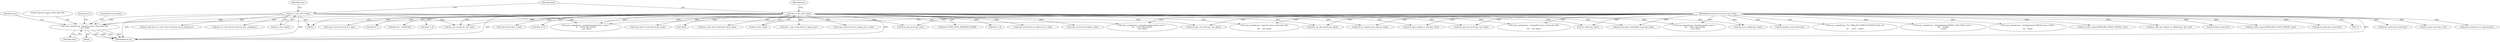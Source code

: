 digraph "0_linux_0b79459b482e85cb7426aa7da683a9f2c97aeae1_2@pointer" {
"1000543" [label="(Call,vcpu_unimpl(vcpu, \"ignored wrmsr: 0x%x data %llx\n\", msr, data))"];
"1000112" [label="(MethodParameterIn,struct kvm_vcpu *vcpu)"];
"1000120" [label="(Call,msr = msr_info->index)"];
"1000126" [label="(Call,data = msr_info->data)"];
"1000552" [label="(Call,guest_cpuid_has_osvw(vcpu))"];
"1000603" [label="(Call,kvm_pmu_msr(vcpu, msr))"];
"1000547" [label="(Identifier,data)"];
"1000489" [label="(Call,kvm_pmu_set_msr(vcpu, msr, data))"];
"1000300" [label="(Call,vcpu->arch.time = data)"];
"1000121" [label="(Identifier,msr)"];
"1000496" [label="(Call,data != 0)"];
"1000220" [label="(Call,kvm_set_apic_base(vcpu, data))"];
"1000249" [label="(Call,data - vcpu->arch.ia32_tsc_adjust_msr)"];
"1000237" [label="(Call,guest_cpuid_has_tsc_adjust(vcpu))"];
"1000122" [label="(Call,msr_info->index)"];
"1000607" [label="(Call,kvm_pmu_set_msr(vcpu, msr, data))"];
"1000544" [label="(Identifier,vcpu)"];
"1000458" [label="(Call,data != 0)"];
"1000112" [label="(MethodParameterIn,struct kvm_vcpu *vcpu)"];
"1000127" [label="(Identifier,data)"];
"1000624" [label="(Call,vcpu_unimpl(vcpu, \"ignored wrmsr: 0x%x data %llx\n\",\n\t\t\t\t    msr, data))"];
"1000430" [label="(Call,accumulate_steal_time(vcpu))"];
"1000179" [label="(Call,data != 0)"];
"1000545" [label="(Literal,\"ignored wrmsr: 0x%x data %llx\n\")"];
"1000126" [label="(Call,data = msr_info->data)"];
"1000449" [label="(Call,set_msr_mce(vcpu, msr, data))"];
"1000279" [label="(Call,vcpu->kvm->arch.wall_clock = data)"];
"1000192" [label="(Call,!data)"];
"1000546" [label="(Identifier,msr)"];
"1000207" [label="(Call,vcpu_unimpl(vcpu, \"%s: MSR_IA32_DEBUGCTLMSR 0x%llx, nop\n\",\n\t\t\t    __func__, data))"];
"1000183" [label="(Call,vcpu_unimpl(vcpu, \"unimplemented MMIO_CONF_BASE wrmsr: \"\n\t\t\t\t    \"0x%llx\n\", data))"];
"1000288" [label="(Call,kvm_write_wall_clock(vcpu->kvm, data))"];
"1000128" [label="(Call,msr_info->data)"];
"1000114" [label="(Block,)"];
"1000170" [label="(Call,vcpu_unimpl(vcpu, \"unimplemented HWCR wrmsr: 0x%llx\n\",\n\t\t\t\t    data))"];
"1000461" [label="(Call,vcpu_unimpl(vcpu, \"unimplemented perfctr wrmsr: \"\n\t\t\t\t    \"0x%x data 0x%llx\n\", msr, data))"];
"1000485" [label="(Call,kvm_pmu_msr(vcpu, msr))"];
"1000585" [label="(Call,msr && (msr == vcpu->kvm->arch.xen_hvm_config.msr))"];
"1000433" [label="(Call,kvm_make_request(KVM_REQ_STEAL_UPDATE, vcpu))"];
"1000256" [label="(Call,kvm_x86_ops->adjust_tsc_offset(vcpu, adj, true))"];
"1000615" [label="(Call,vcpu_unimpl(vcpu, \"unhandled wrmsr: 0x%x data %llx\n\",\n\t\t\t\t    msr, data))"];
"1000548" [label="(ControlStructure,break;)"];
"1000143" [label="(Call,set_efer(vcpu, data))"];
"1000543" [label="(Call,vcpu_unimpl(vcpu, \"ignored wrmsr: 0x%x data %llx\n\", msr, data))"];
"1000120" [label="(Call,msr = msr_info->index)"];
"1000231" [label="(Call,kvm_set_lapic_tscdeadline_msr(vcpu, data))"];
"1000587" [label="(Call,msr == vcpu->kvm->arch.xen_hvm_config.msr)"];
"1000269" [label="(Call,vcpu->arch.ia32_misc_enable_msr = data)"];
"1000132" [label="(Identifier,msr)"];
"1000133" [label="(Block,)"];
"1000499" [label="(Call,vcpu_unimpl(vcpu, \"disabled perfctr wrmsr: \"\n\t\t\t\t    \"0x%x data 0x%llx\n\", msr, data))"];
"1000632" [label="(MethodReturn,int)"];
"1000378" [label="(Call,data & KVM_STEAL_RESERVED_MASK)"];
"1000298" [label="(Call,kvmclock_reset(vcpu))"];
"1000599" [label="(Call,xen_hvm_config(vcpu, data))"];
"1000307" [label="(Call,kvm_make_request(KVM_REQ_CLOCK_UPDATE, vcpu))"];
"1000260" [label="(Call,vcpu->arch.ia32_tsc_adjust_msr = data)"];
"1000556" [label="(Call,vcpu->arch.osvw.length = data)"];
"1000573" [label="(Call,vcpu->arch.osvw.status = data)"];
"1000471" [label="(Call,vcpu_unimpl(vcpu, \"unimplemented perfctr wrmsr: \"\n\t\t\t    \"0x%x data 0x%llx\n\", msr, data))"];
"1000569" [label="(Call,guest_cpuid_has_osvw(vcpu))"];
"1000312" [label="(Call,data & 1)"];
"1000147" [label="(Call,data &= ~(u64)0x40)"];
"1000364" [label="(Call,kvm_pv_enable_async_pf(vcpu, data))"];
"1000439" [label="(Call,kvm_lapic_enable_pv_eoi(vcpu, data))"];
"1000543" -> "1000133"  [label="AST: "];
"1000543" -> "1000547"  [label="CFG: "];
"1000544" -> "1000543"  [label="AST: "];
"1000545" -> "1000543"  [label="AST: "];
"1000546" -> "1000543"  [label="AST: "];
"1000547" -> "1000543"  [label="AST: "];
"1000548" -> "1000543"  [label="CFG: "];
"1000543" -> "1000632"  [label="DDG: "];
"1000543" -> "1000632"  [label="DDG: "];
"1000543" -> "1000632"  [label="DDG: "];
"1000543" -> "1000632"  [label="DDG: "];
"1000112" -> "1000543"  [label="DDG: "];
"1000120" -> "1000543"  [label="DDG: "];
"1000126" -> "1000543"  [label="DDG: "];
"1000112" -> "1000111"  [label="AST: "];
"1000112" -> "1000632"  [label="DDG: "];
"1000112" -> "1000143"  [label="DDG: "];
"1000112" -> "1000170"  [label="DDG: "];
"1000112" -> "1000183"  [label="DDG: "];
"1000112" -> "1000207"  [label="DDG: "];
"1000112" -> "1000220"  [label="DDG: "];
"1000112" -> "1000231"  [label="DDG: "];
"1000112" -> "1000237"  [label="DDG: "];
"1000112" -> "1000256"  [label="DDG: "];
"1000112" -> "1000298"  [label="DDG: "];
"1000112" -> "1000307"  [label="DDG: "];
"1000112" -> "1000364"  [label="DDG: "];
"1000112" -> "1000430"  [label="DDG: "];
"1000112" -> "1000433"  [label="DDG: "];
"1000112" -> "1000439"  [label="DDG: "];
"1000112" -> "1000449"  [label="DDG: "];
"1000112" -> "1000461"  [label="DDG: "];
"1000112" -> "1000471"  [label="DDG: "];
"1000112" -> "1000485"  [label="DDG: "];
"1000112" -> "1000489"  [label="DDG: "];
"1000112" -> "1000499"  [label="DDG: "];
"1000112" -> "1000552"  [label="DDG: "];
"1000112" -> "1000569"  [label="DDG: "];
"1000112" -> "1000599"  [label="DDG: "];
"1000112" -> "1000603"  [label="DDG: "];
"1000112" -> "1000607"  [label="DDG: "];
"1000112" -> "1000615"  [label="DDG: "];
"1000112" -> "1000624"  [label="DDG: "];
"1000120" -> "1000114"  [label="AST: "];
"1000120" -> "1000122"  [label="CFG: "];
"1000121" -> "1000120"  [label="AST: "];
"1000122" -> "1000120"  [label="AST: "];
"1000127" -> "1000120"  [label="CFG: "];
"1000120" -> "1000632"  [label="DDG: "];
"1000120" -> "1000632"  [label="DDG: "];
"1000120" -> "1000449"  [label="DDG: "];
"1000120" -> "1000461"  [label="DDG: "];
"1000120" -> "1000471"  [label="DDG: "];
"1000120" -> "1000485"  [label="DDG: "];
"1000120" -> "1000585"  [label="DDG: "];
"1000120" -> "1000587"  [label="DDG: "];
"1000126" -> "1000114"  [label="AST: "];
"1000126" -> "1000128"  [label="CFG: "];
"1000127" -> "1000126"  [label="AST: "];
"1000128" -> "1000126"  [label="AST: "];
"1000132" -> "1000126"  [label="CFG: "];
"1000126" -> "1000632"  [label="DDG: "];
"1000126" -> "1000632"  [label="DDG: "];
"1000126" -> "1000143"  [label="DDG: "];
"1000126" -> "1000147"  [label="DDG: "];
"1000126" -> "1000179"  [label="DDG: "];
"1000126" -> "1000192"  [label="DDG: "];
"1000126" -> "1000220"  [label="DDG: "];
"1000126" -> "1000231"  [label="DDG: "];
"1000126" -> "1000249"  [label="DDG: "];
"1000126" -> "1000260"  [label="DDG: "];
"1000126" -> "1000269"  [label="DDG: "];
"1000126" -> "1000279"  [label="DDG: "];
"1000126" -> "1000288"  [label="DDG: "];
"1000126" -> "1000300"  [label="DDG: "];
"1000126" -> "1000312"  [label="DDG: "];
"1000126" -> "1000364"  [label="DDG: "];
"1000126" -> "1000378"  [label="DDG: "];
"1000126" -> "1000439"  [label="DDG: "];
"1000126" -> "1000449"  [label="DDG: "];
"1000126" -> "1000458"  [label="DDG: "];
"1000126" -> "1000471"  [label="DDG: "];
"1000126" -> "1000489"  [label="DDG: "];
"1000126" -> "1000496"  [label="DDG: "];
"1000126" -> "1000499"  [label="DDG: "];
"1000126" -> "1000556"  [label="DDG: "];
"1000126" -> "1000573"  [label="DDG: "];
"1000126" -> "1000599"  [label="DDG: "];
"1000126" -> "1000607"  [label="DDG: "];
"1000126" -> "1000615"  [label="DDG: "];
"1000126" -> "1000624"  [label="DDG: "];
}

